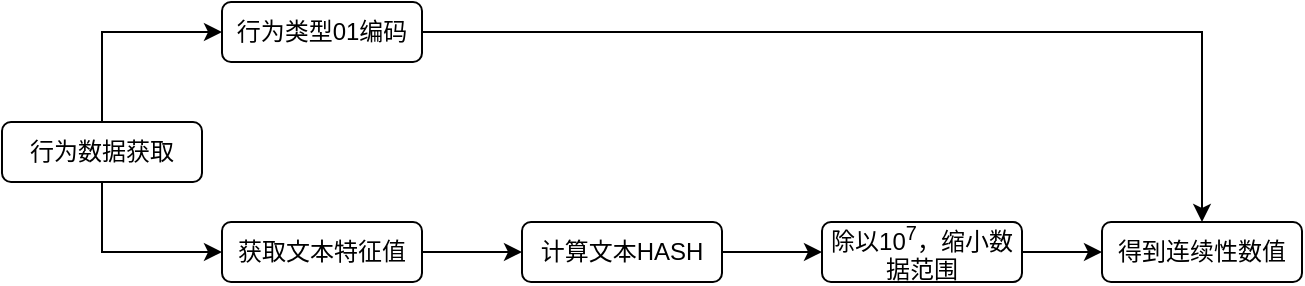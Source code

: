 <mxfile version="24.4.4" type="github">
  <diagram name="第 1 页" id="pn2h-lFcv4Sdc6MpK6sb">
    <mxGraphModel dx="941" dy="479" grid="1" gridSize="10" guides="1" tooltips="1" connect="1" arrows="1" fold="1" page="1" pageScale="1" pageWidth="827" pageHeight="1169" math="0" shadow="0">
      <root>
        <mxCell id="0" />
        <mxCell id="1" parent="0" />
        <mxCell id="Jws2I-fbrz8seF6Nbetu-3" value="" style="edgeStyle=orthogonalEdgeStyle;rounded=0;orthogonalLoop=1;jettySize=auto;html=1;" edge="1" parent="1" source="Jws2I-fbrz8seF6Nbetu-1" target="Jws2I-fbrz8seF6Nbetu-2">
          <mxGeometry relative="1" as="geometry">
            <Array as="points">
              <mxPoint x="70" y="345" />
            </Array>
          </mxGeometry>
        </mxCell>
        <mxCell id="Jws2I-fbrz8seF6Nbetu-5" style="edgeStyle=orthogonalEdgeStyle;rounded=0;orthogonalLoop=1;jettySize=auto;html=1;entryX=0;entryY=0.5;entryDx=0;entryDy=0;" edge="1" parent="1" source="Jws2I-fbrz8seF6Nbetu-1" target="Jws2I-fbrz8seF6Nbetu-4">
          <mxGeometry relative="1" as="geometry">
            <Array as="points">
              <mxPoint x="70" y="455" />
            </Array>
          </mxGeometry>
        </mxCell>
        <mxCell id="Jws2I-fbrz8seF6Nbetu-1" value="行为数据获取" style="rounded=1;whiteSpace=wrap;html=1;" vertex="1" parent="1">
          <mxGeometry x="20" y="390" width="100" height="30" as="geometry" />
        </mxCell>
        <mxCell id="Jws2I-fbrz8seF6Nbetu-15" style="edgeStyle=orthogonalEdgeStyle;rounded=0;orthogonalLoop=1;jettySize=auto;html=1;" edge="1" parent="1" source="Jws2I-fbrz8seF6Nbetu-2" target="Jws2I-fbrz8seF6Nbetu-13">
          <mxGeometry relative="1" as="geometry" />
        </mxCell>
        <mxCell id="Jws2I-fbrz8seF6Nbetu-2" value="行为类型01编码" style="rounded=1;whiteSpace=wrap;html=1;" vertex="1" parent="1">
          <mxGeometry x="130" y="330" width="100" height="30" as="geometry" />
        </mxCell>
        <mxCell id="Jws2I-fbrz8seF6Nbetu-7" value="" style="edgeStyle=orthogonalEdgeStyle;rounded=0;orthogonalLoop=1;jettySize=auto;html=1;" edge="1" parent="1" source="Jws2I-fbrz8seF6Nbetu-4" target="Jws2I-fbrz8seF6Nbetu-6">
          <mxGeometry relative="1" as="geometry" />
        </mxCell>
        <mxCell id="Jws2I-fbrz8seF6Nbetu-4" value="获取文本特征值" style="rounded=1;whiteSpace=wrap;html=1;" vertex="1" parent="1">
          <mxGeometry x="130" y="440" width="100" height="30" as="geometry" />
        </mxCell>
        <mxCell id="Jws2I-fbrz8seF6Nbetu-9" value="" style="edgeStyle=orthogonalEdgeStyle;rounded=0;orthogonalLoop=1;jettySize=auto;html=1;" edge="1" parent="1" source="Jws2I-fbrz8seF6Nbetu-6" target="Jws2I-fbrz8seF6Nbetu-8">
          <mxGeometry relative="1" as="geometry" />
        </mxCell>
        <mxCell id="Jws2I-fbrz8seF6Nbetu-6" value="计算文本HASH" style="rounded=1;whiteSpace=wrap;html=1;" vertex="1" parent="1">
          <mxGeometry x="280" y="440" width="100" height="30" as="geometry" />
        </mxCell>
        <mxCell id="Jws2I-fbrz8seF6Nbetu-16" value="" style="edgeStyle=orthogonalEdgeStyle;rounded=0;orthogonalLoop=1;jettySize=auto;html=1;" edge="1" parent="1" source="Jws2I-fbrz8seF6Nbetu-8" target="Jws2I-fbrz8seF6Nbetu-13">
          <mxGeometry relative="1" as="geometry" />
        </mxCell>
        <mxCell id="Jws2I-fbrz8seF6Nbetu-8" value="除以10&lt;sup&gt;7&lt;/sup&gt;，缩小数据范围" style="rounded=1;whiteSpace=wrap;html=1;" vertex="1" parent="1">
          <mxGeometry x="430" y="440" width="100" height="30" as="geometry" />
        </mxCell>
        <mxCell id="Jws2I-fbrz8seF6Nbetu-13" value="得到连续性数值" style="rounded=1;whiteSpace=wrap;html=1;" vertex="1" parent="1">
          <mxGeometry x="570" y="440" width="100" height="30" as="geometry" />
        </mxCell>
      </root>
    </mxGraphModel>
  </diagram>
</mxfile>
